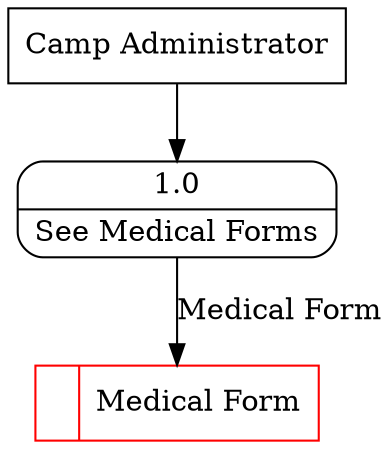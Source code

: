 digraph dfd2{ 
node[shape=record]
200 [label="<f0>  |<f1> Medical Form " color=red];
201 [label="Camp Administrator" shape=box];
202 [label="{<f0> 1.0|<f1> See Medical Forms }" shape=Mrecord];
201 -> 202
202 -> 200 [label="Medical Form"]
}